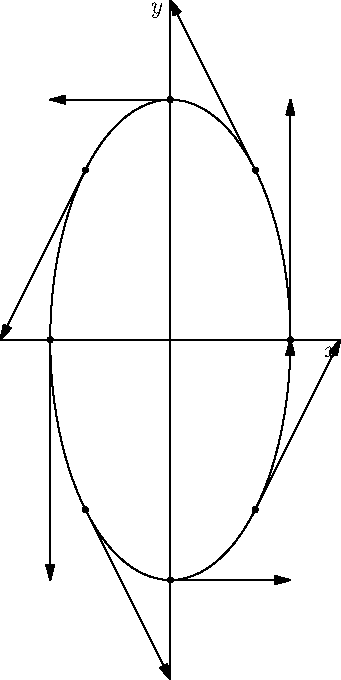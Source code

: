 import graph;
size(12cm);

xaxis("$x$");
yaxis("$y$");

real x(real t) {return cos(t);}
real y(real t) {return 2*sin(t);}

draw(graph(x,y,0,2*pi),Arrow);

dot((1,0));
dot((0.707,1.414));
dot((0,2));
dot((-0.707,1.414));
dot((-1,0));
dot((-0.707,-1.414));
dot((0,-2));
dot((0.707,-1.414));

draw((1,0)--(1,2),Arrow);
draw((0.707,1.414)--(0,2.828),Arrow);
draw((0,2)--(-1,2),Arrow);
draw((-0.707,1.414)--(-1.414,0),Arrow);
draw((-1,0)--(-1,-2),Arrow);
draw((-0.707,-1.414)--(0,-2.828),Arrow);
draw((0,-2)--(1,-2),Arrow);
draw((0.707,-1.414)--(1.414,0),Arrow);

